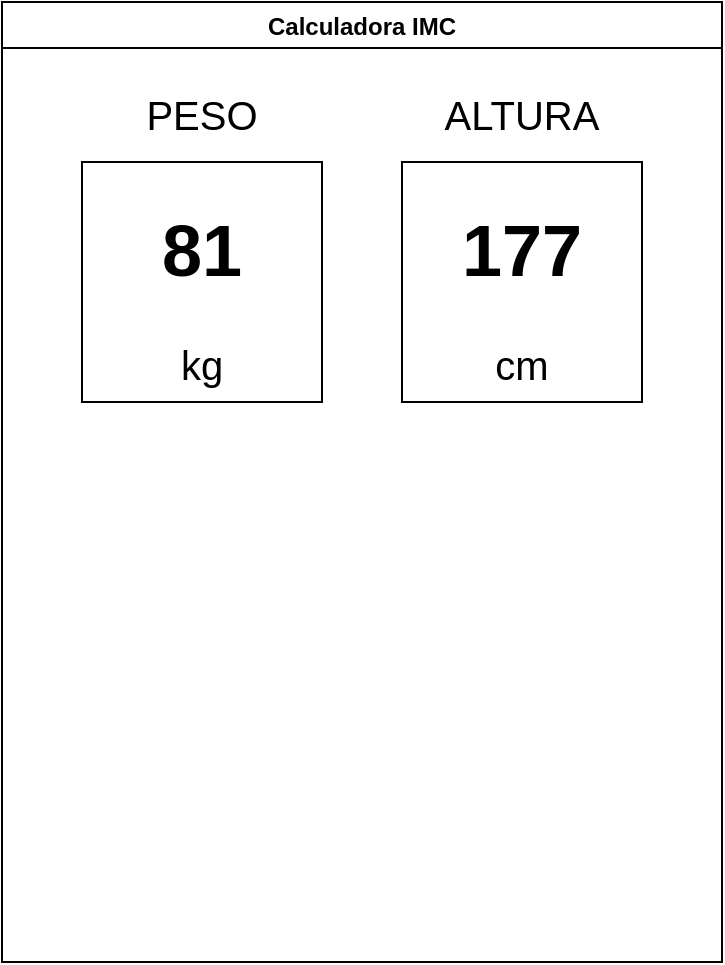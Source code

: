 <mxfile>
    <diagram id="DtCg9lkvcoLhfSrypn7m" name="Página-1">
        <mxGraphModel dx="820" dy="478" grid="1" gridSize="10" guides="1" tooltips="1" connect="1" arrows="1" fold="1" page="1" pageScale="1" pageWidth="827" pageHeight="1169" math="0" shadow="0">
            <root>
                <mxCell id="0"/>
                <mxCell id="1" parent="0"/>
                <mxCell id="6" value="Calculadora IMC" style="swimlane;" vertex="1" parent="1">
                    <mxGeometry x="200" width="360" height="480" as="geometry">
                        <mxRectangle x="200" width="130" height="23" as="alternateBounds"/>
                    </mxGeometry>
                </mxCell>
                <mxCell id="2" value="" style="whiteSpace=wrap;html=1;aspect=fixed;" vertex="1" parent="6">
                    <mxGeometry x="40" y="80" width="120" height="120" as="geometry"/>
                </mxCell>
                <mxCell id="7" value="PESO" style="text;strokeColor=none;fillColor=none;align=center;verticalAlign=middle;spacingLeft=4;spacingRight=4;overflow=hidden;points=[[0,0.5],[1,0.5]];portConstraint=eastwest;rotatable=0;fontSize=20;" vertex="1" parent="6">
                    <mxGeometry x="40" y="40" width="120" height="30" as="geometry"/>
                </mxCell>
                <mxCell id="10" value="" style="whiteSpace=wrap;html=1;aspect=fixed;" vertex="1" parent="6">
                    <mxGeometry x="200" y="80" width="120" height="120" as="geometry"/>
                </mxCell>
                <mxCell id="11" value="ALTURA" style="text;strokeColor=none;fillColor=none;align=center;verticalAlign=middle;spacingLeft=4;spacingRight=4;overflow=hidden;points=[[0,0.5],[1,0.5]];portConstraint=eastwest;rotatable=0;fontSize=20;" vertex="1" parent="6">
                    <mxGeometry x="200" y="40" width="120" height="30" as="geometry"/>
                </mxCell>
                <mxCell id="12" value="81" style="text;strokeColor=none;fillColor=none;align=center;verticalAlign=middle;spacingLeft=4;spacingRight=4;overflow=hidden;points=[[0,0.5],[1,0.5]];portConstraint=eastwest;rotatable=0;fontSize=36;fontStyle=1" vertex="1" parent="6">
                    <mxGeometry x="40" y="80" width="120" height="80" as="geometry"/>
                </mxCell>
                <mxCell id="14" value="kg" style="text;strokeColor=none;fillColor=none;align=center;verticalAlign=middle;spacingLeft=4;spacingRight=4;overflow=hidden;points=[[0,0.5],[1,0.5]];portConstraint=eastwest;rotatable=0;fontSize=20;" vertex="1" parent="6">
                    <mxGeometry x="40" y="160" width="120" height="40" as="geometry"/>
                </mxCell>
                <mxCell id="16" value="177" style="text;strokeColor=none;fillColor=none;align=center;verticalAlign=middle;spacingLeft=4;spacingRight=4;overflow=hidden;points=[[0,0.5],[1,0.5]];portConstraint=eastwest;rotatable=0;fontSize=36;fontStyle=1" vertex="1" parent="6">
                    <mxGeometry x="200" y="80" width="120" height="80" as="geometry"/>
                </mxCell>
                <mxCell id="17" value="cm" style="text;strokeColor=none;fillColor=none;align=center;verticalAlign=middle;spacingLeft=4;spacingRight=4;overflow=hidden;points=[[0,0.5],[1,0.5]];portConstraint=eastwest;rotatable=0;fontSize=20;" vertex="1" parent="6">
                    <mxGeometry x="200" y="160" width="120" height="40" as="geometry"/>
                </mxCell>
            </root>
        </mxGraphModel>
    </diagram>
</mxfile>
